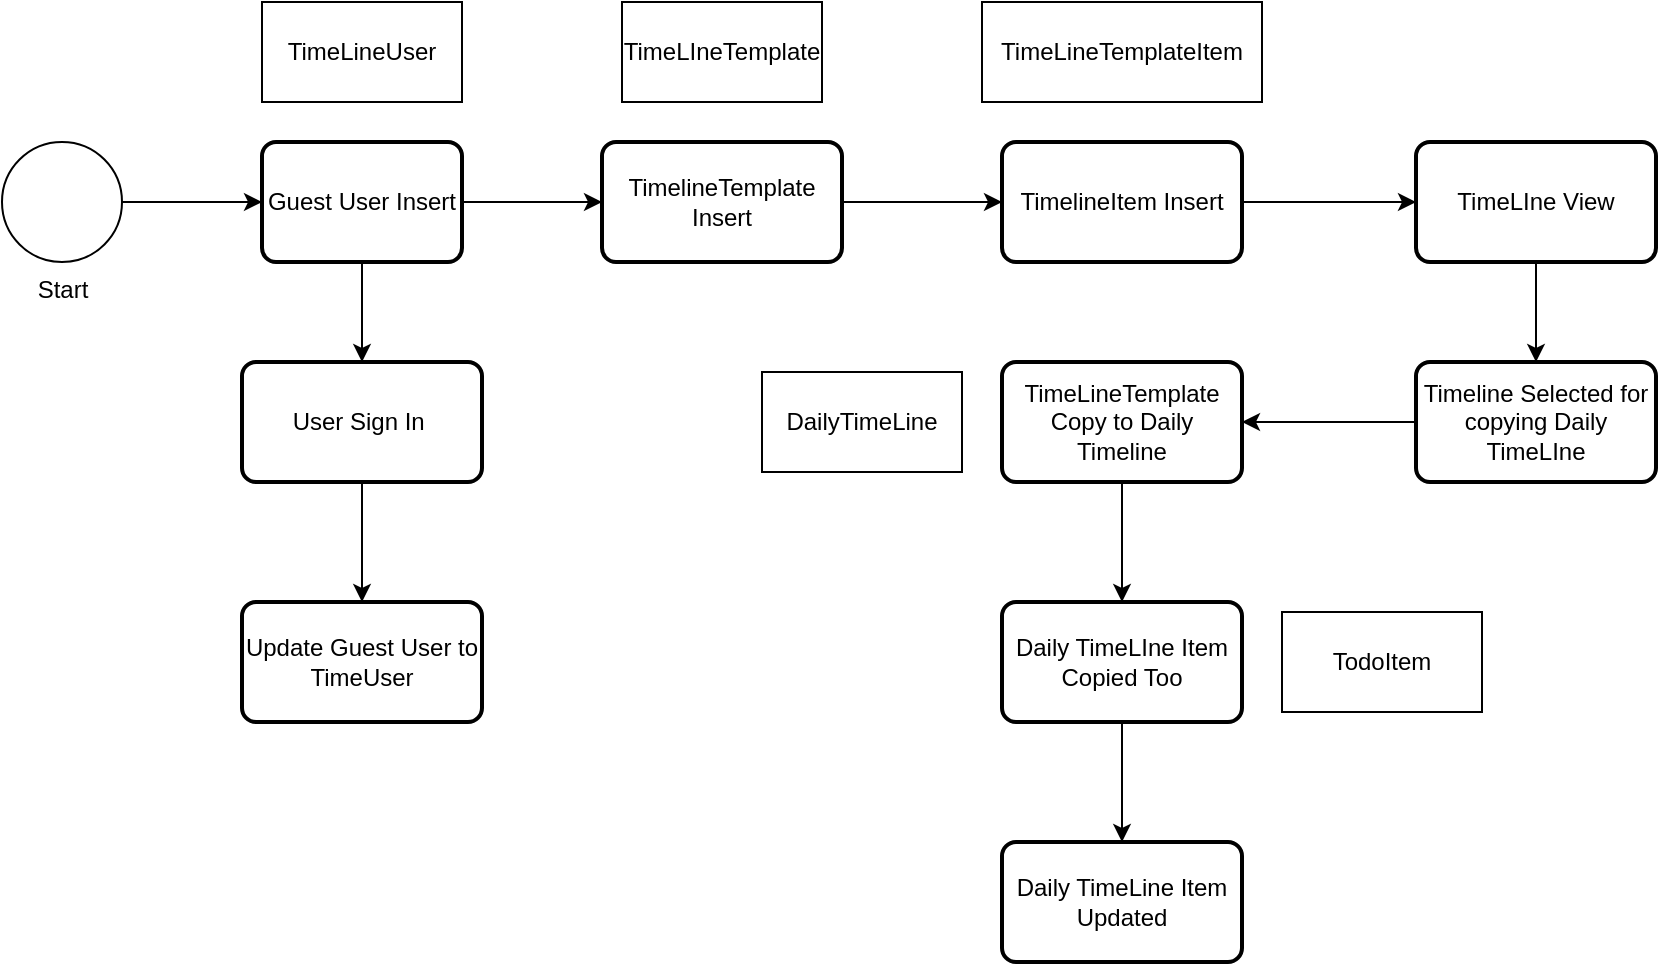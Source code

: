 <mxfile version="27.2.0">
  <diagram name="페이지-1" id="PCOD-Qwq9QeSII8PNxn0">
    <mxGraphModel dx="1273" dy="710" grid="1" gridSize="10" guides="1" tooltips="1" connect="1" arrows="1" fold="1" page="1" pageScale="1" pageWidth="827" pageHeight="1169" math="0" shadow="0">
      <root>
        <mxCell id="0" />
        <mxCell id="1" parent="0" />
        <mxCell id="2IXnDno4injUiYX8DniN-10" value="" style="edgeStyle=orthogonalEdgeStyle;rounded=0;orthogonalLoop=1;jettySize=auto;html=1;" parent="1" source="2IXnDno4injUiYX8DniN-2" target="2IXnDno4injUiYX8DniN-3" edge="1">
          <mxGeometry relative="1" as="geometry" />
        </mxCell>
        <mxCell id="2IXnDno4injUiYX8DniN-2" value="Start" style="verticalLabelPosition=bottom;verticalAlign=top;html=1;shape=mxgraph.flowchart.on-page_reference;" parent="1" vertex="1">
          <mxGeometry x="120" y="100" width="60" height="60" as="geometry" />
        </mxCell>
        <mxCell id="2IXnDno4injUiYX8DniN-5" value="" style="edgeStyle=orthogonalEdgeStyle;rounded=0;orthogonalLoop=1;jettySize=auto;html=1;" parent="1" source="2IXnDno4injUiYX8DniN-3" target="2IXnDno4injUiYX8DniN-4" edge="1">
          <mxGeometry relative="1" as="geometry" />
        </mxCell>
        <mxCell id="2IXnDno4injUiYX8DniN-27" value="" style="edgeStyle=orthogonalEdgeStyle;rounded=0;orthogonalLoop=1;jettySize=auto;html=1;" parent="1" source="2IXnDno4injUiYX8DniN-3" target="2IXnDno4injUiYX8DniN-26" edge="1">
          <mxGeometry relative="1" as="geometry" />
        </mxCell>
        <mxCell id="2IXnDno4injUiYX8DniN-3" value="Guest&amp;nbsp;&lt;span style=&quot;background-color: transparent; color: light-dark(rgb(0, 0, 0), rgb(255, 255, 255));&quot;&gt;User Insert&lt;/span&gt;" style="rounded=1;whiteSpace=wrap;html=1;absoluteArcSize=1;arcSize=14;strokeWidth=2;" parent="1" vertex="1">
          <mxGeometry x="250" y="100" width="100" height="60" as="geometry" />
        </mxCell>
        <mxCell id="2IXnDno4injUiYX8DniN-7" value="" style="edgeStyle=orthogonalEdgeStyle;rounded=0;orthogonalLoop=1;jettySize=auto;html=1;" parent="1" source="2IXnDno4injUiYX8DniN-4" target="2IXnDno4injUiYX8DniN-6" edge="1">
          <mxGeometry relative="1" as="geometry" />
        </mxCell>
        <mxCell id="2IXnDno4injUiYX8DniN-4" value="TimelineTemplate Insert" style="whiteSpace=wrap;html=1;rounded=1;absoluteArcSize=1;arcSize=14;strokeWidth=2;" parent="1" vertex="1">
          <mxGeometry x="420" y="100" width="120" height="60" as="geometry" />
        </mxCell>
        <mxCell id="2IXnDno4injUiYX8DniN-9" value="" style="edgeStyle=orthogonalEdgeStyle;rounded=0;orthogonalLoop=1;jettySize=auto;html=1;" parent="1" source="2IXnDno4injUiYX8DniN-6" target="2IXnDno4injUiYX8DniN-8" edge="1">
          <mxGeometry relative="1" as="geometry" />
        </mxCell>
        <mxCell id="2IXnDno4injUiYX8DniN-6" value="TimelineItem Insert" style="rounded=1;whiteSpace=wrap;html=1;absoluteArcSize=1;arcSize=14;strokeWidth=2;" parent="1" vertex="1">
          <mxGeometry x="620" y="100" width="120" height="60" as="geometry" />
        </mxCell>
        <mxCell id="2IXnDno4injUiYX8DniN-22" value="" style="edgeStyle=orthogonalEdgeStyle;rounded=0;orthogonalLoop=1;jettySize=auto;html=1;" parent="1" source="2IXnDno4injUiYX8DniN-8" target="2IXnDno4injUiYX8DniN-21" edge="1">
          <mxGeometry relative="1" as="geometry" />
        </mxCell>
        <mxCell id="2IXnDno4injUiYX8DniN-8" value="TimeLIne View" style="rounded=1;whiteSpace=wrap;html=1;absoluteArcSize=1;arcSize=14;strokeWidth=2;" parent="1" vertex="1">
          <mxGeometry x="827" y="100" width="120" height="60" as="geometry" />
        </mxCell>
        <mxCell id="2IXnDno4injUiYX8DniN-18" value="" style="edgeStyle=orthogonalEdgeStyle;rounded=0;orthogonalLoop=1;jettySize=auto;html=1;" parent="1" source="2IXnDno4injUiYX8DniN-15" target="2IXnDno4injUiYX8DniN-17" edge="1">
          <mxGeometry relative="1" as="geometry" />
        </mxCell>
        <mxCell id="2IXnDno4injUiYX8DniN-15" value="TimeLineTemplate Copy to Daily Timeline" style="rounded=1;whiteSpace=wrap;html=1;absoluteArcSize=1;arcSize=14;strokeWidth=2;" parent="1" vertex="1">
          <mxGeometry x="620" y="210" width="120" height="60" as="geometry" />
        </mxCell>
        <mxCell id="2IXnDno4injUiYX8DniN-20" value="" style="edgeStyle=orthogonalEdgeStyle;rounded=0;orthogonalLoop=1;jettySize=auto;html=1;" parent="1" source="2IXnDno4injUiYX8DniN-17" target="2IXnDno4injUiYX8DniN-19" edge="1">
          <mxGeometry relative="1" as="geometry" />
        </mxCell>
        <mxCell id="2IXnDno4injUiYX8DniN-17" value="Daily TimeLIne Item Copied Too" style="rounded=1;whiteSpace=wrap;html=1;absoluteArcSize=1;arcSize=14;strokeWidth=2;" parent="1" vertex="1">
          <mxGeometry x="620" y="330" width="120" height="60" as="geometry" />
        </mxCell>
        <mxCell id="2IXnDno4injUiYX8DniN-19" value="Daily TimeLine Item Updated" style="rounded=1;whiteSpace=wrap;html=1;absoluteArcSize=1;arcSize=14;strokeWidth=2;" parent="1" vertex="1">
          <mxGeometry x="620" y="450" width="120" height="60" as="geometry" />
        </mxCell>
        <mxCell id="2IXnDno4injUiYX8DniN-23" style="edgeStyle=orthogonalEdgeStyle;rounded=0;orthogonalLoop=1;jettySize=auto;html=1;" parent="1" source="2IXnDno4injUiYX8DniN-21" target="2IXnDno4injUiYX8DniN-15" edge="1">
          <mxGeometry relative="1" as="geometry">
            <Array as="points">
              <mxPoint x="830" y="240" />
              <mxPoint x="830" y="240" />
            </Array>
          </mxGeometry>
        </mxCell>
        <mxCell id="2IXnDno4injUiYX8DniN-21" value="Timeline Selected for copying Daily TimeLIne" style="rounded=1;whiteSpace=wrap;html=1;absoluteArcSize=1;arcSize=14;strokeWidth=2;" parent="1" vertex="1">
          <mxGeometry x="827" y="210" width="120" height="60" as="geometry" />
        </mxCell>
        <mxCell id="2IXnDno4injUiYX8DniN-29" value="" style="edgeStyle=orthogonalEdgeStyle;rounded=0;orthogonalLoop=1;jettySize=auto;html=1;" parent="1" source="2IXnDno4injUiYX8DniN-26" target="2IXnDno4injUiYX8DniN-28" edge="1">
          <mxGeometry relative="1" as="geometry" />
        </mxCell>
        <mxCell id="2IXnDno4injUiYX8DniN-26" value="User Sign In&amp;nbsp;" style="rounded=1;whiteSpace=wrap;html=1;absoluteArcSize=1;arcSize=14;strokeWidth=2;" parent="1" vertex="1">
          <mxGeometry x="240" y="210" width="120" height="60" as="geometry" />
        </mxCell>
        <mxCell id="2IXnDno4injUiYX8DniN-28" value="Update Guest User to TimeUser" style="rounded=1;whiteSpace=wrap;html=1;absoluteArcSize=1;arcSize=14;strokeWidth=2;" parent="1" vertex="1">
          <mxGeometry x="240" y="330" width="120" height="60" as="geometry" />
        </mxCell>
        <mxCell id="QeV9rrFPtwP_1cVSzDwD-1" value="TimeLineUser" style="html=1;whiteSpace=wrap;" vertex="1" parent="1">
          <mxGeometry x="250" y="30" width="100" height="50" as="geometry" />
        </mxCell>
        <mxCell id="QeV9rrFPtwP_1cVSzDwD-6" value="TimeLIneTemplate" style="html=1;whiteSpace=wrap;" vertex="1" parent="1">
          <mxGeometry x="430" y="30" width="100" height="50" as="geometry" />
        </mxCell>
        <mxCell id="QeV9rrFPtwP_1cVSzDwD-7" value="TimeLineTemplateItem" style="html=1;whiteSpace=wrap;" vertex="1" parent="1">
          <mxGeometry x="610" y="30" width="140" height="50" as="geometry" />
        </mxCell>
        <mxCell id="QeV9rrFPtwP_1cVSzDwD-8" value="TodoItem" style="html=1;whiteSpace=wrap;" vertex="1" parent="1">
          <mxGeometry x="760" y="335" width="100" height="50" as="geometry" />
        </mxCell>
        <mxCell id="QeV9rrFPtwP_1cVSzDwD-9" value="DailyTimeLine" style="html=1;whiteSpace=wrap;" vertex="1" parent="1">
          <mxGeometry x="500" y="215" width="100" height="50" as="geometry" />
        </mxCell>
      </root>
    </mxGraphModel>
  </diagram>
</mxfile>
